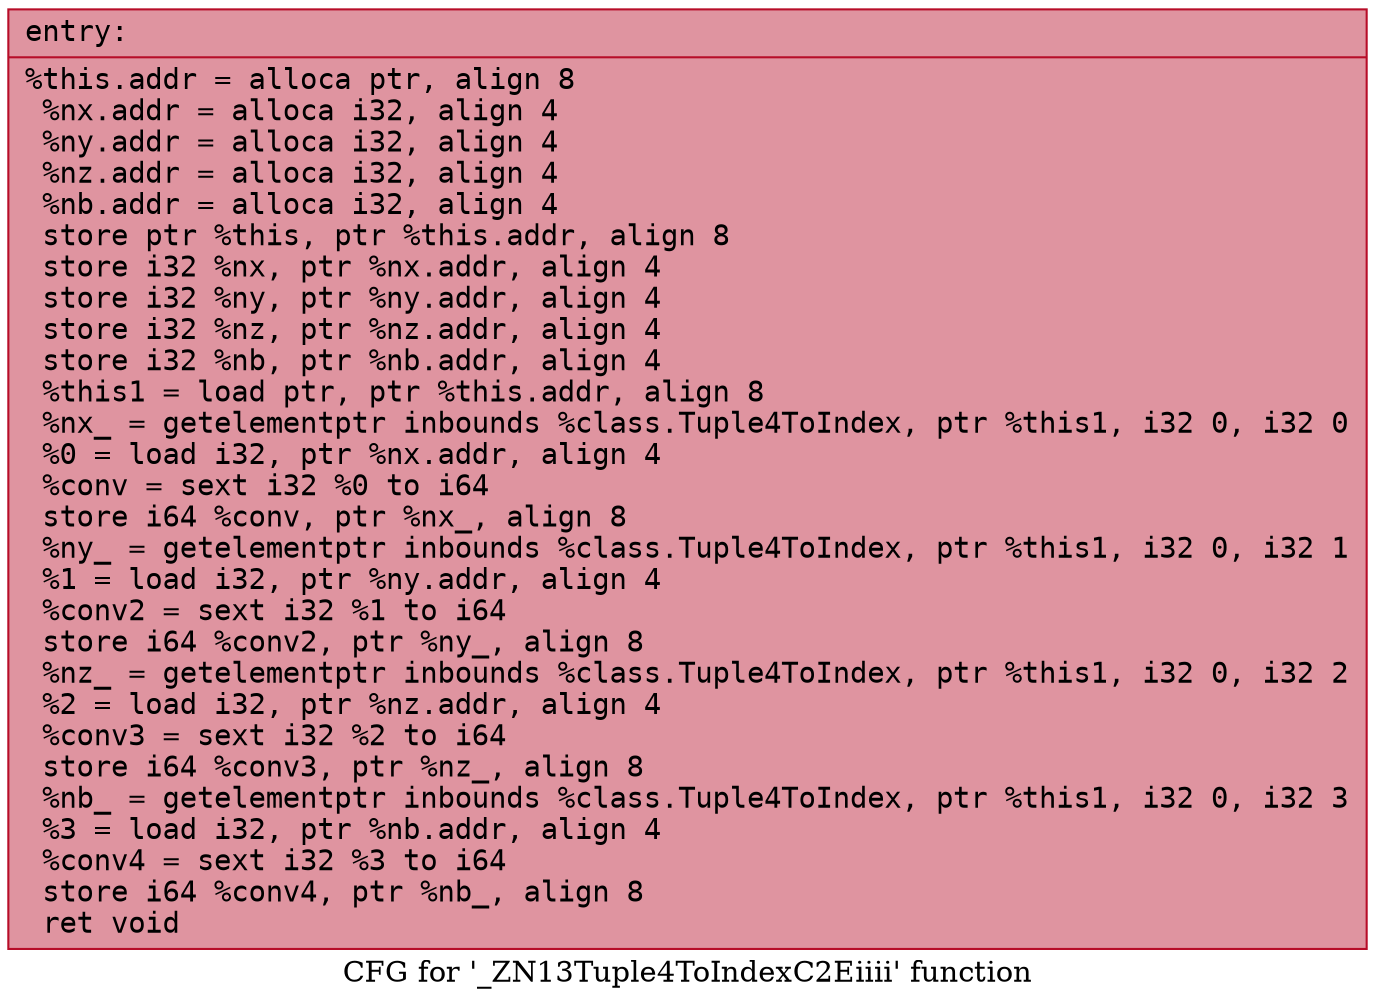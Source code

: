 digraph "CFG for '_ZN13Tuple4ToIndexC2Eiiii' function" {
	label="CFG for '_ZN13Tuple4ToIndexC2Eiiii' function";

	Node0x55c60632daf0 [shape=record,color="#b70d28ff", style=filled, fillcolor="#b70d2870" fontname="Courier",label="{entry:\l|  %this.addr = alloca ptr, align 8\l  %nx.addr = alloca i32, align 4\l  %ny.addr = alloca i32, align 4\l  %nz.addr = alloca i32, align 4\l  %nb.addr = alloca i32, align 4\l  store ptr %this, ptr %this.addr, align 8\l  store i32 %nx, ptr %nx.addr, align 4\l  store i32 %ny, ptr %ny.addr, align 4\l  store i32 %nz, ptr %nz.addr, align 4\l  store i32 %nb, ptr %nb.addr, align 4\l  %this1 = load ptr, ptr %this.addr, align 8\l  %nx_ = getelementptr inbounds %class.Tuple4ToIndex, ptr %this1, i32 0, i32 0\l  %0 = load i32, ptr %nx.addr, align 4\l  %conv = sext i32 %0 to i64\l  store i64 %conv, ptr %nx_, align 8\l  %ny_ = getelementptr inbounds %class.Tuple4ToIndex, ptr %this1, i32 0, i32 1\l  %1 = load i32, ptr %ny.addr, align 4\l  %conv2 = sext i32 %1 to i64\l  store i64 %conv2, ptr %ny_, align 8\l  %nz_ = getelementptr inbounds %class.Tuple4ToIndex, ptr %this1, i32 0, i32 2\l  %2 = load i32, ptr %nz.addr, align 4\l  %conv3 = sext i32 %2 to i64\l  store i64 %conv3, ptr %nz_, align 8\l  %nb_ = getelementptr inbounds %class.Tuple4ToIndex, ptr %this1, i32 0, i32 3\l  %3 = load i32, ptr %nb.addr, align 4\l  %conv4 = sext i32 %3 to i64\l  store i64 %conv4, ptr %nb_, align 8\l  ret void\l}"];
}
